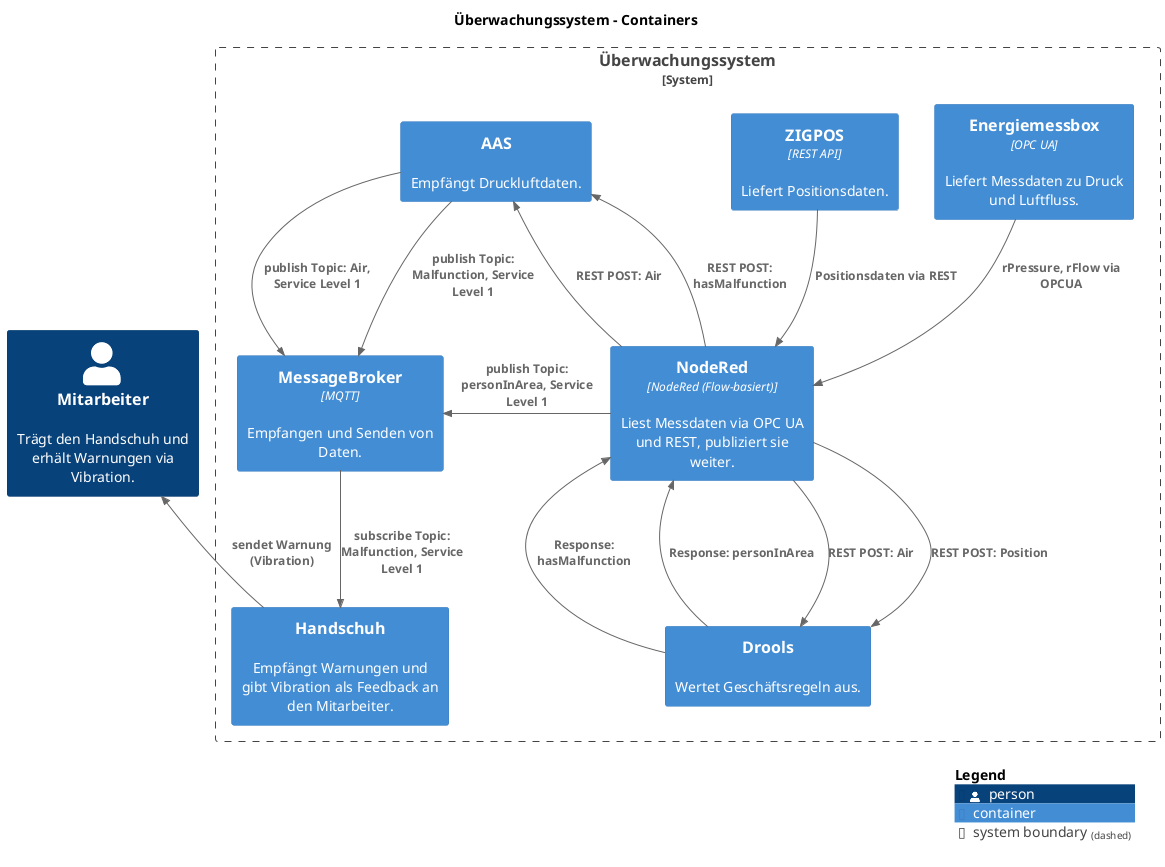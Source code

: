 @startuml
set separator none

title Überwachungssystem - Containers

!include <C4/C4>
!include <C4/C4_Context>
!include <C4/C4_Container>

Person(Mitarbeiter, "Mitarbeiter", $descr="Trägt den Handschuh und erhält Warnungen via Vibration.", $tags="", $link="")

System_Boundary("Überwachungssystem_boundary", "Überwachungssystem", $tags="") {
  Container(Überwachungssystem.Energiemessbox, "Energiemessbox", $techn="OPC UA", $descr="Liefert Messdaten zu Druck und Luftfluss.", $tags="", $link="")
  Container(Überwachungssystem.NodeRed, "NodeRed", $techn="NodeRed (Flow-basiert)", $descr="Liest Messdaten via OPC UA und REST, publiziert sie weiter.", $tags="", $link="")
  Container(Überwachungssystem.ZIGPOS, "ZIGPOS", $techn="REST API", $descr="Liefert Positionsdaten.", $tags="", $link="")
  Container(Überwachungssystem.MessageBroker, "MessageBroker", $techn="MQTT", $descr="Empfangen und Senden von Daten.", $tags="", $link="")
  Container(Überwachungssystem.Handschuh, "Handschuh", $techn="", $descr="Empfängt Warnungen und gibt Vibration als Feedback an den Mitarbeiter.", $tags="", $link="")
  Container(Überwachungssystem.AAS, "AAS", $techn="", $descr="Empfängt Druckluftdaten.", $tags="", $link="")
  Container(Überwachungssystem.Drools, "Drools", $techn="", $descr="Wertet Geschäftsregeln aus.", $tags="", $link="")
}

Rel(Überwachungssystem.Energiemessbox, Überwachungssystem.NodeRed, "rPressure, rFlow via OPCUA", $techn="", $tags="", $link="")
Rel(Überwachungssystem.ZIGPOS, Überwachungssystem.NodeRed, "Positionsdaten via REST", $techn="", $tags="", $link="")

Rel(Überwachungssystem.NodeRed, Überwachungssystem.Drools, "REST POST: Air", $techn="", $tags="", $link="")
Rel(Überwachungssystem.Drools, Überwachungssystem.NodeRed, "Response: hasMalfunction", $techn="", $tags="", $link="")

Rel(Überwachungssystem.NodeRed, Überwachungssystem.Drools, "REST POST: Position", $techn="", $tags="", $link="")
Rel(Überwachungssystem.Drools, Überwachungssystem.NodeRed, "Response: personInArea", $techn="", $tags="", $link="")

Rel_L(Überwachungssystem.NodeRed, Überwachungssystem.AAS, "REST POST: Air", $techn="", $tags="", $link="")
Rel_L(Überwachungssystem.NodeRed, Überwachungssystem.AAS, "REST POST: hasMalfunction", $techn="", $tags="", $link="")

Rel_L(Überwachungssystem.NodeRed, Überwachungssystem.MessageBroker, "publish Topic: personInArea, Service Level 1", $techn="", $tags="", $link="")

Rel(Überwachungssystem.AAS, Überwachungssystem.MessageBroker, "publish Topic: Air, Service Level 1", $techn="", $tags="", $link="")
Rel(Überwachungssystem.AAS, Überwachungssystem.MessageBroker, "publish Topic: Malfunction, Service Level 1", $techn="", $tags="", $link="")

Rel(Überwachungssystem.MessageBroker, Überwachungssystem.Handschuh, "subscribe Topic: Malfunction, Service Level 1", $techn="", $tags="", $link="")

Rel_U(Überwachungssystem.Handschuh, Mitarbeiter, "sendet Warnung (Vibration)", $techn="", $tags="", $link="")

SHOW_LEGEND(true)
@enduml

